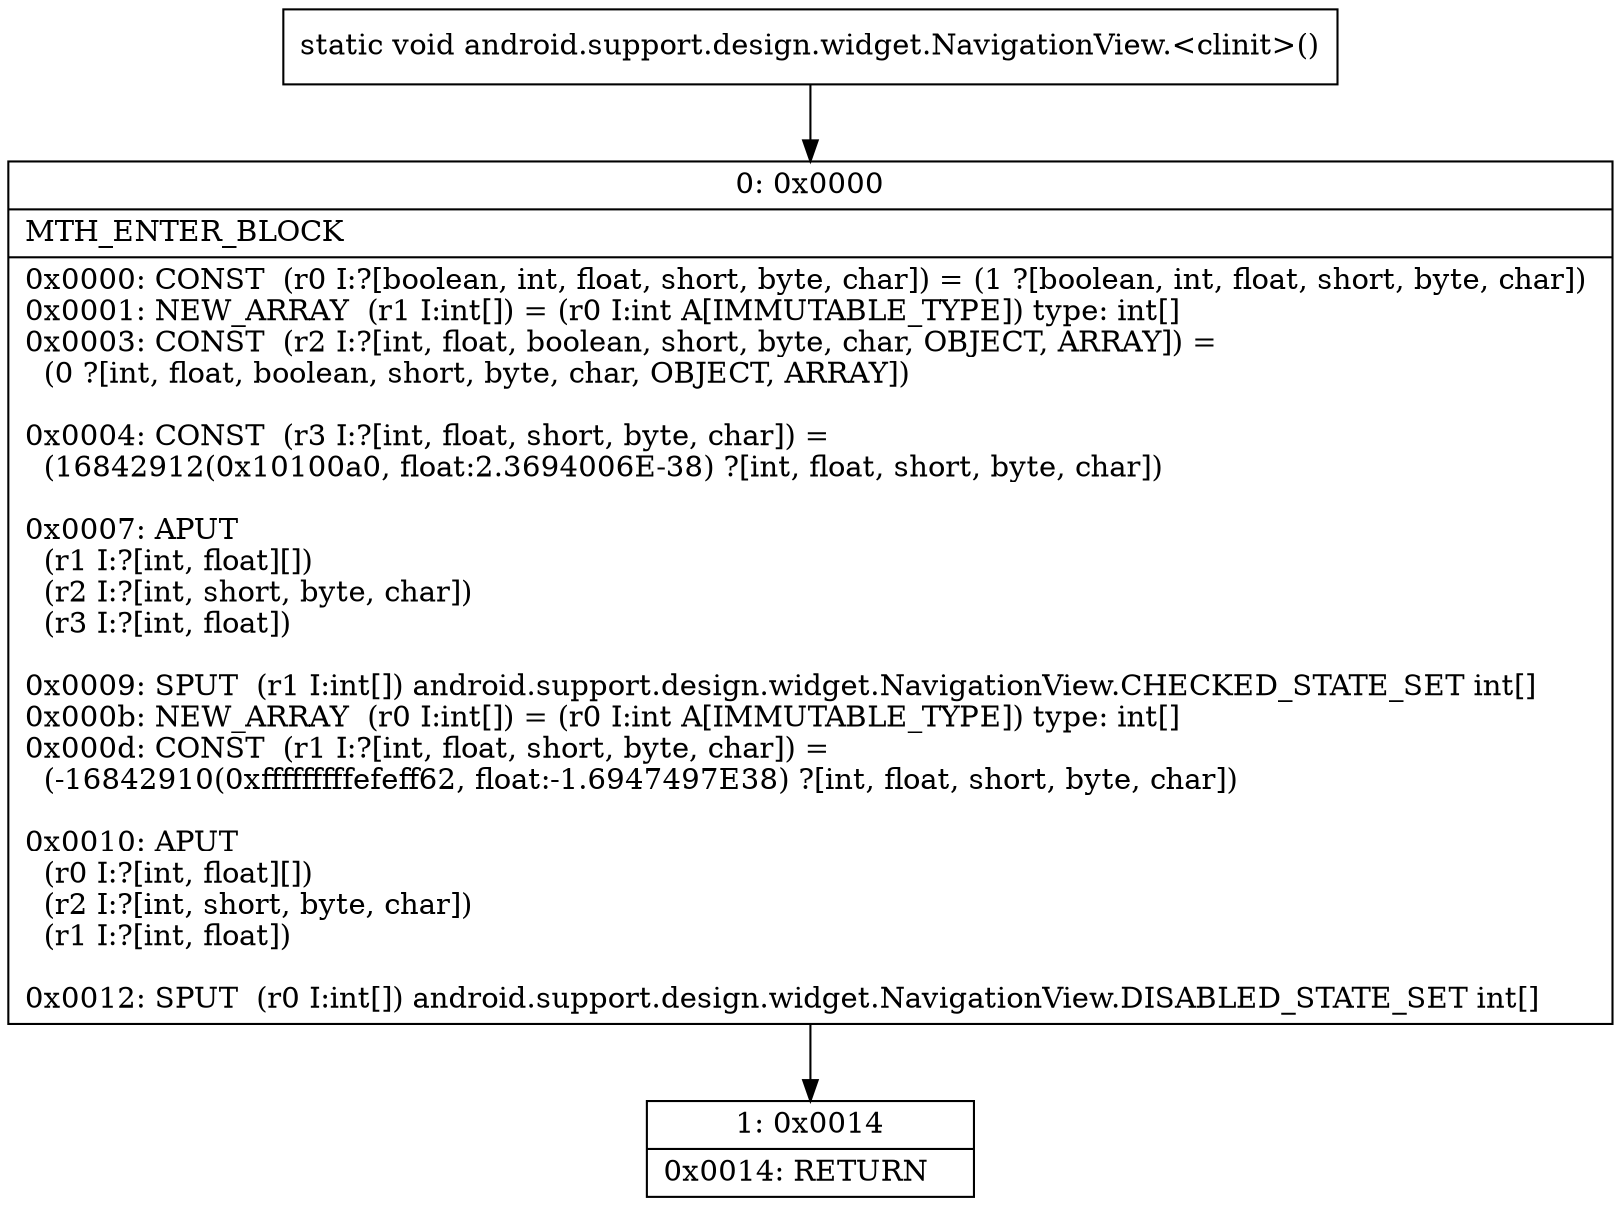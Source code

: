 digraph "CFG forandroid.support.design.widget.NavigationView.\<clinit\>()V" {
Node_0 [shape=record,label="{0\:\ 0x0000|MTH_ENTER_BLOCK\l|0x0000: CONST  (r0 I:?[boolean, int, float, short, byte, char]) = (1 ?[boolean, int, float, short, byte, char]) \l0x0001: NEW_ARRAY  (r1 I:int[]) = (r0 I:int A[IMMUTABLE_TYPE]) type: int[] \l0x0003: CONST  (r2 I:?[int, float, boolean, short, byte, char, OBJECT, ARRAY]) = \l  (0 ?[int, float, boolean, short, byte, char, OBJECT, ARRAY])\l \l0x0004: CONST  (r3 I:?[int, float, short, byte, char]) = \l  (16842912(0x10100a0, float:2.3694006E\-38) ?[int, float, short, byte, char])\l \l0x0007: APUT  \l  (r1 I:?[int, float][])\l  (r2 I:?[int, short, byte, char])\l  (r3 I:?[int, float])\l \l0x0009: SPUT  (r1 I:int[]) android.support.design.widget.NavigationView.CHECKED_STATE_SET int[] \l0x000b: NEW_ARRAY  (r0 I:int[]) = (r0 I:int A[IMMUTABLE_TYPE]) type: int[] \l0x000d: CONST  (r1 I:?[int, float, short, byte, char]) = \l  (\-16842910(0xfffffffffefeff62, float:\-1.6947497E38) ?[int, float, short, byte, char])\l \l0x0010: APUT  \l  (r0 I:?[int, float][])\l  (r2 I:?[int, short, byte, char])\l  (r1 I:?[int, float])\l \l0x0012: SPUT  (r0 I:int[]) android.support.design.widget.NavigationView.DISABLED_STATE_SET int[] \l}"];
Node_1 [shape=record,label="{1\:\ 0x0014|0x0014: RETURN   \l}"];
MethodNode[shape=record,label="{static void android.support.design.widget.NavigationView.\<clinit\>() }"];
MethodNode -> Node_0;
Node_0 -> Node_1;
}

